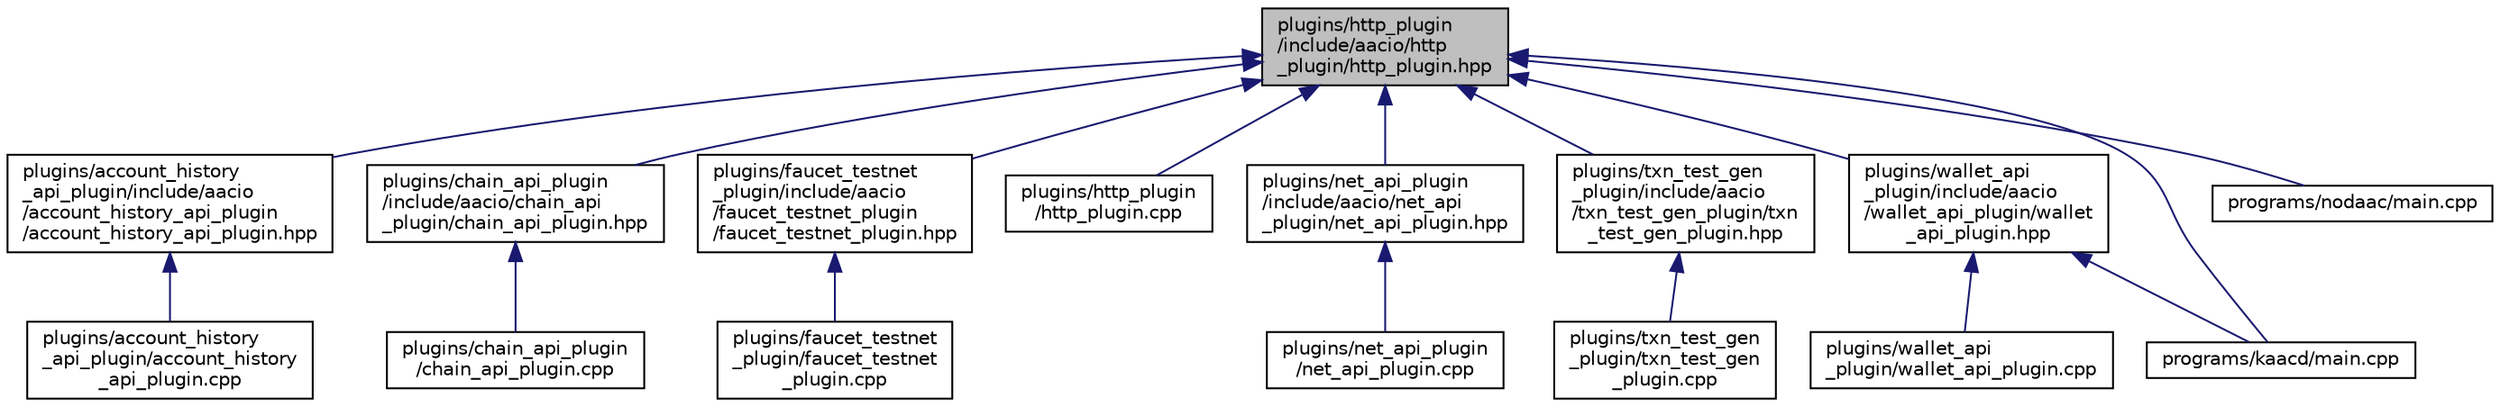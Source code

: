 digraph "plugins/http_plugin/include/aacio/http_plugin/http_plugin.hpp"
{
  edge [fontname="Helvetica",fontsize="10",labelfontname="Helvetica",labelfontsize="10"];
  node [fontname="Helvetica",fontsize="10",shape=record];
  Node54 [label="plugins/http_plugin\l/include/aacio/http\l_plugin/http_plugin.hpp",height=0.2,width=0.4,color="black", fillcolor="grey75", style="filled", fontcolor="black"];
  Node54 -> Node55 [dir="back",color="midnightblue",fontsize="10",style="solid"];
  Node55 [label="plugins/account_history\l_api_plugin/include/aacio\l/account_history_api_plugin\l/account_history_api_plugin.hpp",height=0.2,width=0.4,color="black", fillcolor="white", style="filled",URL="$account__history__api__plugin_8hpp.html"];
  Node55 -> Node56 [dir="back",color="midnightblue",fontsize="10",style="solid"];
  Node56 [label="plugins/account_history\l_api_plugin/account_history\l_api_plugin.cpp",height=0.2,width=0.4,color="black", fillcolor="white", style="filled",URL="$account__history__api__plugin_8cpp.html"];
  Node54 -> Node57 [dir="back",color="midnightblue",fontsize="10",style="solid"];
  Node57 [label="plugins/chain_api_plugin\l/include/aacio/chain_api\l_plugin/chain_api_plugin.hpp",height=0.2,width=0.4,color="black", fillcolor="white", style="filled",URL="$chain__api__plugin_8hpp.html"];
  Node57 -> Node58 [dir="back",color="midnightblue",fontsize="10",style="solid"];
  Node58 [label="plugins/chain_api_plugin\l/chain_api_plugin.cpp",height=0.2,width=0.4,color="black", fillcolor="white", style="filled",URL="$chain__api__plugin_8cpp.html"];
  Node54 -> Node59 [dir="back",color="midnightblue",fontsize="10",style="solid"];
  Node59 [label="plugins/faucet_testnet\l_plugin/include/aacio\l/faucet_testnet_plugin\l/faucet_testnet_plugin.hpp",height=0.2,width=0.4,color="black", fillcolor="white", style="filled",URL="$faucet__testnet__plugin_8hpp.html"];
  Node59 -> Node60 [dir="back",color="midnightblue",fontsize="10",style="solid"];
  Node60 [label="plugins/faucet_testnet\l_plugin/faucet_testnet\l_plugin.cpp",height=0.2,width=0.4,color="black", fillcolor="white", style="filled",URL="$faucet__testnet__plugin_8cpp.html"];
  Node54 -> Node61 [dir="back",color="midnightblue",fontsize="10",style="solid"];
  Node61 [label="plugins/http_plugin\l/http_plugin.cpp",height=0.2,width=0.4,color="black", fillcolor="white", style="filled",URL="$http__plugin_8cpp.html"];
  Node54 -> Node62 [dir="back",color="midnightblue",fontsize="10",style="solid"];
  Node62 [label="plugins/net_api_plugin\l/include/aacio/net_api\l_plugin/net_api_plugin.hpp",height=0.2,width=0.4,color="black", fillcolor="white", style="filled",URL="$net__api__plugin_8hpp.html"];
  Node62 -> Node63 [dir="back",color="midnightblue",fontsize="10",style="solid"];
  Node63 [label="plugins/net_api_plugin\l/net_api_plugin.cpp",height=0.2,width=0.4,color="black", fillcolor="white", style="filled",URL="$net__api__plugin_8cpp.html"];
  Node54 -> Node64 [dir="back",color="midnightblue",fontsize="10",style="solid"];
  Node64 [label="plugins/txn_test_gen\l_plugin/include/aacio\l/txn_test_gen_plugin/txn\l_test_gen_plugin.hpp",height=0.2,width=0.4,color="black", fillcolor="white", style="filled",URL="$txn__test__gen__plugin_8hpp.html"];
  Node64 -> Node65 [dir="back",color="midnightblue",fontsize="10",style="solid"];
  Node65 [label="plugins/txn_test_gen\l_plugin/txn_test_gen\l_plugin.cpp",height=0.2,width=0.4,color="black", fillcolor="white", style="filled",URL="$txn__test__gen__plugin_8cpp.html"];
  Node54 -> Node66 [dir="back",color="midnightblue",fontsize="10",style="solid"];
  Node66 [label="plugins/wallet_api\l_plugin/include/aacio\l/wallet_api_plugin/wallet\l_api_plugin.hpp",height=0.2,width=0.4,color="black", fillcolor="white", style="filled",URL="$wallet__api__plugin_8hpp.html"];
  Node66 -> Node67 [dir="back",color="midnightblue",fontsize="10",style="solid"];
  Node67 [label="plugins/wallet_api\l_plugin/wallet_api_plugin.cpp",height=0.2,width=0.4,color="black", fillcolor="white", style="filled",URL="$wallet__api__plugin_8cpp.html"];
  Node66 -> Node68 [dir="back",color="midnightblue",fontsize="10",style="solid"];
  Node68 [label="programs/kaacd/main.cpp",height=0.2,width=0.4,color="black", fillcolor="white", style="filled",URL="$programs_2kaacd_2main_8cpp.html"];
  Node54 -> Node68 [dir="back",color="midnightblue",fontsize="10",style="solid"];
  Node54 -> Node69 [dir="back",color="midnightblue",fontsize="10",style="solid"];
  Node69 [label="programs/nodaac/main.cpp",height=0.2,width=0.4,color="black", fillcolor="white", style="filled",URL="$programs_2nodaac_2main_8cpp.html"];
}
